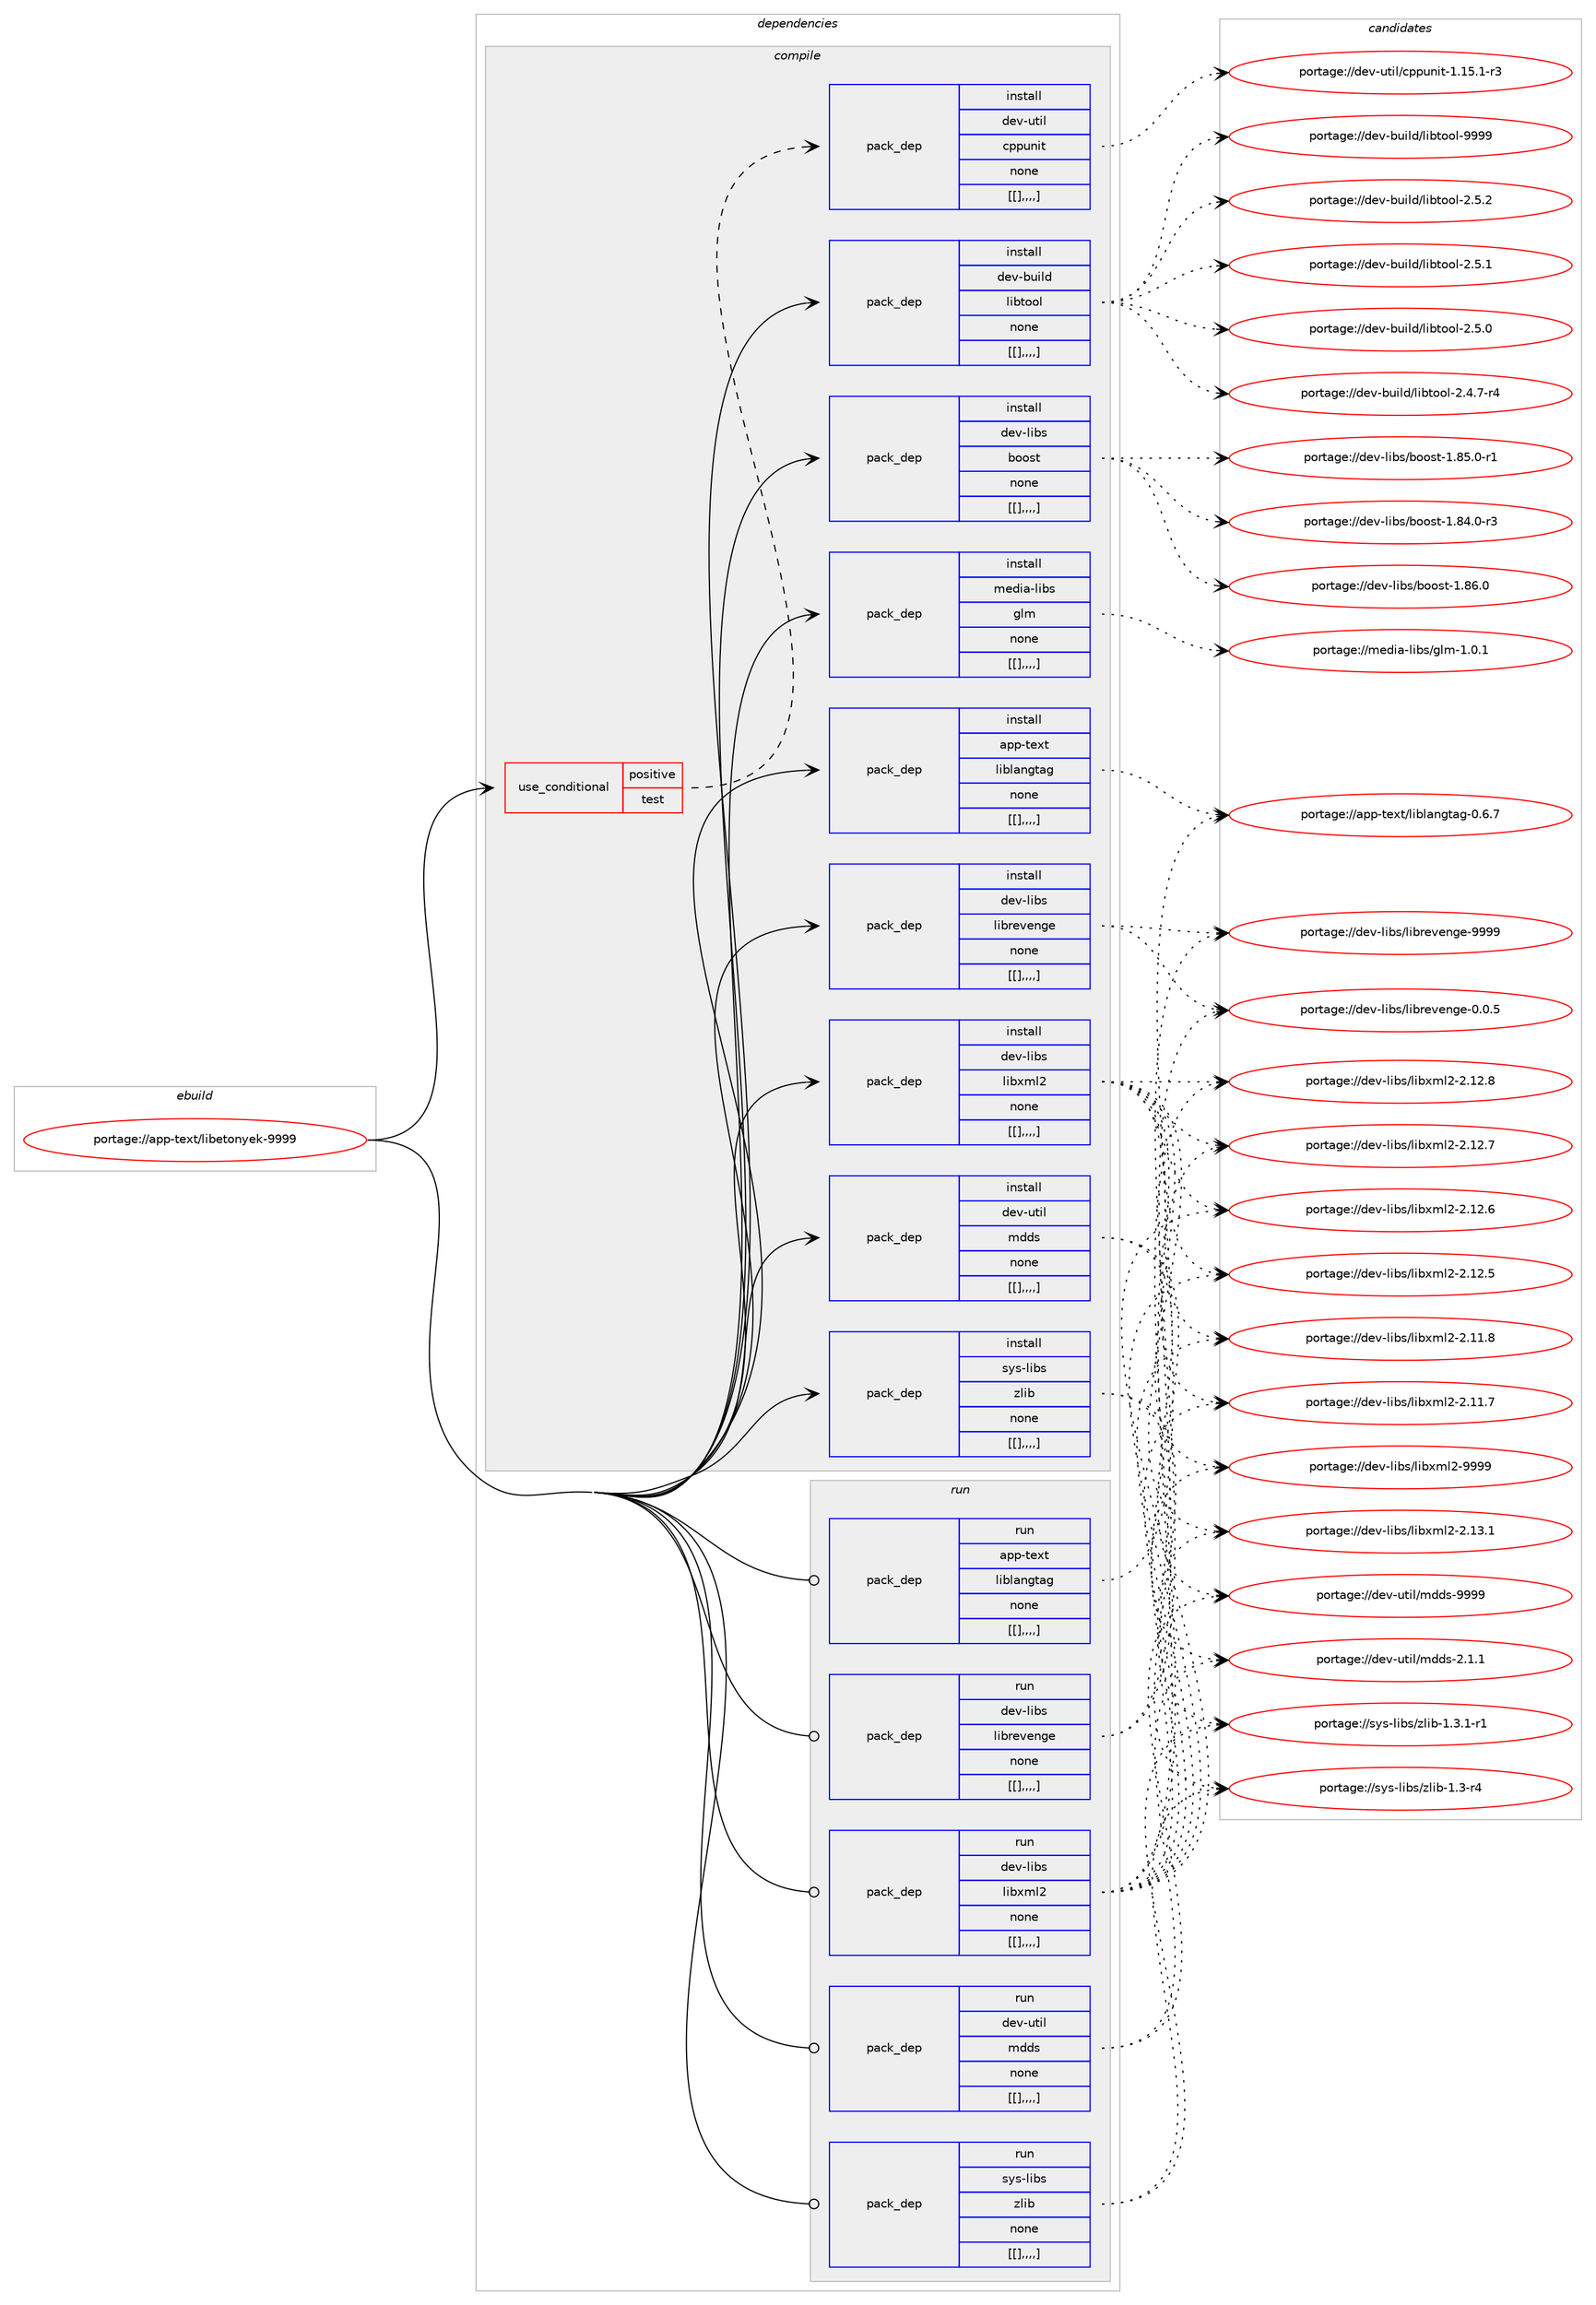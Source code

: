 digraph prolog {

# *************
# Graph options
# *************

newrank=true;
concentrate=true;
compound=true;
graph [rankdir=LR,fontname=Helvetica,fontsize=10,ranksep=1.5];#, ranksep=2.5, nodesep=0.2];
edge  [arrowhead=vee];
node  [fontname=Helvetica,fontsize=10];

# **********
# The ebuild
# **********

subgraph cluster_leftcol {
color=gray;
label=<<i>ebuild</i>>;
id [label="portage://app-text/libetonyek-9999", color=red, width=4, href="../app-text/libetonyek-9999.svg"];
}

# ****************
# The dependencies
# ****************

subgraph cluster_midcol {
color=gray;
label=<<i>dependencies</i>>;
subgraph cluster_compile {
fillcolor="#eeeeee";
style=filled;
label=<<i>compile</i>>;
subgraph cond15509 {
dependency56006 [label=<<TABLE BORDER="0" CELLBORDER="1" CELLSPACING="0" CELLPADDING="4"><TR><TD ROWSPAN="3" CELLPADDING="10">use_conditional</TD></TR><TR><TD>positive</TD></TR><TR><TD>test</TD></TR></TABLE>>, shape=none, color=red];
subgraph pack40005 {
dependency56007 [label=<<TABLE BORDER="0" CELLBORDER="1" CELLSPACING="0" CELLPADDING="4" WIDTH="220"><TR><TD ROWSPAN="6" CELLPADDING="30">pack_dep</TD></TR><TR><TD WIDTH="110">install</TD></TR><TR><TD>dev-util</TD></TR><TR><TD>cppunit</TD></TR><TR><TD>none</TD></TR><TR><TD>[[],,,,]</TD></TR></TABLE>>, shape=none, color=blue];
}
dependency56006:e -> dependency56007:w [weight=20,style="dashed",arrowhead="vee"];
}
id:e -> dependency56006:w [weight=20,style="solid",arrowhead="vee"];
subgraph pack40006 {
dependency56008 [label=<<TABLE BORDER="0" CELLBORDER="1" CELLSPACING="0" CELLPADDING="4" WIDTH="220"><TR><TD ROWSPAN="6" CELLPADDING="30">pack_dep</TD></TR><TR><TD WIDTH="110">install</TD></TR><TR><TD>app-text</TD></TR><TR><TD>liblangtag</TD></TR><TR><TD>none</TD></TR><TR><TD>[[],,,,]</TD></TR></TABLE>>, shape=none, color=blue];
}
id:e -> dependency56008:w [weight=20,style="solid",arrowhead="vee"];
subgraph pack40007 {
dependency56009 [label=<<TABLE BORDER="0" CELLBORDER="1" CELLSPACING="0" CELLPADDING="4" WIDTH="220"><TR><TD ROWSPAN="6" CELLPADDING="30">pack_dep</TD></TR><TR><TD WIDTH="110">install</TD></TR><TR><TD>dev-build</TD></TR><TR><TD>libtool</TD></TR><TR><TD>none</TD></TR><TR><TD>[[],,,,]</TD></TR></TABLE>>, shape=none, color=blue];
}
id:e -> dependency56009:w [weight=20,style="solid",arrowhead="vee"];
subgraph pack40008 {
dependency56010 [label=<<TABLE BORDER="0" CELLBORDER="1" CELLSPACING="0" CELLPADDING="4" WIDTH="220"><TR><TD ROWSPAN="6" CELLPADDING="30">pack_dep</TD></TR><TR><TD WIDTH="110">install</TD></TR><TR><TD>dev-libs</TD></TR><TR><TD>boost</TD></TR><TR><TD>none</TD></TR><TR><TD>[[],,,,]</TD></TR></TABLE>>, shape=none, color=blue];
}
id:e -> dependency56010:w [weight=20,style="solid",arrowhead="vee"];
subgraph pack40009 {
dependency56011 [label=<<TABLE BORDER="0" CELLBORDER="1" CELLSPACING="0" CELLPADDING="4" WIDTH="220"><TR><TD ROWSPAN="6" CELLPADDING="30">pack_dep</TD></TR><TR><TD WIDTH="110">install</TD></TR><TR><TD>dev-libs</TD></TR><TR><TD>librevenge</TD></TR><TR><TD>none</TD></TR><TR><TD>[[],,,,]</TD></TR></TABLE>>, shape=none, color=blue];
}
id:e -> dependency56011:w [weight=20,style="solid",arrowhead="vee"];
subgraph pack40010 {
dependency56012 [label=<<TABLE BORDER="0" CELLBORDER="1" CELLSPACING="0" CELLPADDING="4" WIDTH="220"><TR><TD ROWSPAN="6" CELLPADDING="30">pack_dep</TD></TR><TR><TD WIDTH="110">install</TD></TR><TR><TD>dev-libs</TD></TR><TR><TD>libxml2</TD></TR><TR><TD>none</TD></TR><TR><TD>[[],,,,]</TD></TR></TABLE>>, shape=none, color=blue];
}
id:e -> dependency56012:w [weight=20,style="solid",arrowhead="vee"];
subgraph pack40011 {
dependency56013 [label=<<TABLE BORDER="0" CELLBORDER="1" CELLSPACING="0" CELLPADDING="4" WIDTH="220"><TR><TD ROWSPAN="6" CELLPADDING="30">pack_dep</TD></TR><TR><TD WIDTH="110">install</TD></TR><TR><TD>dev-util</TD></TR><TR><TD>mdds</TD></TR><TR><TD>none</TD></TR><TR><TD>[[],,,,]</TD></TR></TABLE>>, shape=none, color=blue];
}
id:e -> dependency56013:w [weight=20,style="solid",arrowhead="vee"];
subgraph pack40012 {
dependency56014 [label=<<TABLE BORDER="0" CELLBORDER="1" CELLSPACING="0" CELLPADDING="4" WIDTH="220"><TR><TD ROWSPAN="6" CELLPADDING="30">pack_dep</TD></TR><TR><TD WIDTH="110">install</TD></TR><TR><TD>media-libs</TD></TR><TR><TD>glm</TD></TR><TR><TD>none</TD></TR><TR><TD>[[],,,,]</TD></TR></TABLE>>, shape=none, color=blue];
}
id:e -> dependency56014:w [weight=20,style="solid",arrowhead="vee"];
subgraph pack40013 {
dependency56015 [label=<<TABLE BORDER="0" CELLBORDER="1" CELLSPACING="0" CELLPADDING="4" WIDTH="220"><TR><TD ROWSPAN="6" CELLPADDING="30">pack_dep</TD></TR><TR><TD WIDTH="110">install</TD></TR><TR><TD>sys-libs</TD></TR><TR><TD>zlib</TD></TR><TR><TD>none</TD></TR><TR><TD>[[],,,,]</TD></TR></TABLE>>, shape=none, color=blue];
}
id:e -> dependency56015:w [weight=20,style="solid",arrowhead="vee"];
}
subgraph cluster_compileandrun {
fillcolor="#eeeeee";
style=filled;
label=<<i>compile and run</i>>;
}
subgraph cluster_run {
fillcolor="#eeeeee";
style=filled;
label=<<i>run</i>>;
subgraph pack40014 {
dependency56016 [label=<<TABLE BORDER="0" CELLBORDER="1" CELLSPACING="0" CELLPADDING="4" WIDTH="220"><TR><TD ROWSPAN="6" CELLPADDING="30">pack_dep</TD></TR><TR><TD WIDTH="110">run</TD></TR><TR><TD>app-text</TD></TR><TR><TD>liblangtag</TD></TR><TR><TD>none</TD></TR><TR><TD>[[],,,,]</TD></TR></TABLE>>, shape=none, color=blue];
}
id:e -> dependency56016:w [weight=20,style="solid",arrowhead="odot"];
subgraph pack40015 {
dependency56017 [label=<<TABLE BORDER="0" CELLBORDER="1" CELLSPACING="0" CELLPADDING="4" WIDTH="220"><TR><TD ROWSPAN="6" CELLPADDING="30">pack_dep</TD></TR><TR><TD WIDTH="110">run</TD></TR><TR><TD>dev-libs</TD></TR><TR><TD>librevenge</TD></TR><TR><TD>none</TD></TR><TR><TD>[[],,,,]</TD></TR></TABLE>>, shape=none, color=blue];
}
id:e -> dependency56017:w [weight=20,style="solid",arrowhead="odot"];
subgraph pack40016 {
dependency56018 [label=<<TABLE BORDER="0" CELLBORDER="1" CELLSPACING="0" CELLPADDING="4" WIDTH="220"><TR><TD ROWSPAN="6" CELLPADDING="30">pack_dep</TD></TR><TR><TD WIDTH="110">run</TD></TR><TR><TD>dev-libs</TD></TR><TR><TD>libxml2</TD></TR><TR><TD>none</TD></TR><TR><TD>[[],,,,]</TD></TR></TABLE>>, shape=none, color=blue];
}
id:e -> dependency56018:w [weight=20,style="solid",arrowhead="odot"];
subgraph pack40017 {
dependency56019 [label=<<TABLE BORDER="0" CELLBORDER="1" CELLSPACING="0" CELLPADDING="4" WIDTH="220"><TR><TD ROWSPAN="6" CELLPADDING="30">pack_dep</TD></TR><TR><TD WIDTH="110">run</TD></TR><TR><TD>dev-util</TD></TR><TR><TD>mdds</TD></TR><TR><TD>none</TD></TR><TR><TD>[[],,,,]</TD></TR></TABLE>>, shape=none, color=blue];
}
id:e -> dependency56019:w [weight=20,style="solid",arrowhead="odot"];
subgraph pack40018 {
dependency56020 [label=<<TABLE BORDER="0" CELLBORDER="1" CELLSPACING="0" CELLPADDING="4" WIDTH="220"><TR><TD ROWSPAN="6" CELLPADDING="30">pack_dep</TD></TR><TR><TD WIDTH="110">run</TD></TR><TR><TD>sys-libs</TD></TR><TR><TD>zlib</TD></TR><TR><TD>none</TD></TR><TR><TD>[[],,,,]</TD></TR></TABLE>>, shape=none, color=blue];
}
id:e -> dependency56020:w [weight=20,style="solid",arrowhead="odot"];
}
}

# **************
# The candidates
# **************

subgraph cluster_choices {
rank=same;
color=gray;
label=<<i>candidates</i>>;

subgraph choice40005 {
color=black;
nodesep=1;
choice100101118451171161051084799112112117110105116454946495346494511451 [label="portage://dev-util/cppunit-1.15.1-r3", color=red, width=4,href="../dev-util/cppunit-1.15.1-r3.svg"];
dependency56007:e -> choice100101118451171161051084799112112117110105116454946495346494511451:w [style=dotted,weight="100"];
}
subgraph choice40006 {
color=black;
nodesep=1;
choice971121124511610112011647108105981089711010311697103454846544655 [label="portage://app-text/liblangtag-0.6.7", color=red, width=4,href="../app-text/liblangtag-0.6.7.svg"];
dependency56008:e -> choice971121124511610112011647108105981089711010311697103454846544655:w [style=dotted,weight="100"];
}
subgraph choice40007 {
color=black;
nodesep=1;
choice100101118459811710510810047108105981161111111084557575757 [label="portage://dev-build/libtool-9999", color=red, width=4,href="../dev-build/libtool-9999.svg"];
choice10010111845981171051081004710810598116111111108455046534650 [label="portage://dev-build/libtool-2.5.2", color=red, width=4,href="../dev-build/libtool-2.5.2.svg"];
choice10010111845981171051081004710810598116111111108455046534649 [label="portage://dev-build/libtool-2.5.1", color=red, width=4,href="../dev-build/libtool-2.5.1.svg"];
choice10010111845981171051081004710810598116111111108455046534648 [label="portage://dev-build/libtool-2.5.0", color=red, width=4,href="../dev-build/libtool-2.5.0.svg"];
choice100101118459811710510810047108105981161111111084550465246554511452 [label="portage://dev-build/libtool-2.4.7-r4", color=red, width=4,href="../dev-build/libtool-2.4.7-r4.svg"];
dependency56009:e -> choice100101118459811710510810047108105981161111111084557575757:w [style=dotted,weight="100"];
dependency56009:e -> choice10010111845981171051081004710810598116111111108455046534650:w [style=dotted,weight="100"];
dependency56009:e -> choice10010111845981171051081004710810598116111111108455046534649:w [style=dotted,weight="100"];
dependency56009:e -> choice10010111845981171051081004710810598116111111108455046534648:w [style=dotted,weight="100"];
dependency56009:e -> choice100101118459811710510810047108105981161111111084550465246554511452:w [style=dotted,weight="100"];
}
subgraph choice40008 {
color=black;
nodesep=1;
choice1001011184510810598115479811111111511645494656544648 [label="portage://dev-libs/boost-1.86.0", color=red, width=4,href="../dev-libs/boost-1.86.0.svg"];
choice10010111845108105981154798111111115116454946565346484511449 [label="portage://dev-libs/boost-1.85.0-r1", color=red, width=4,href="../dev-libs/boost-1.85.0-r1.svg"];
choice10010111845108105981154798111111115116454946565246484511451 [label="portage://dev-libs/boost-1.84.0-r3", color=red, width=4,href="../dev-libs/boost-1.84.0-r3.svg"];
dependency56010:e -> choice1001011184510810598115479811111111511645494656544648:w [style=dotted,weight="100"];
dependency56010:e -> choice10010111845108105981154798111111115116454946565346484511449:w [style=dotted,weight="100"];
dependency56010:e -> choice10010111845108105981154798111111115116454946565246484511451:w [style=dotted,weight="100"];
}
subgraph choice40009 {
color=black;
nodesep=1;
choice100101118451081059811547108105981141011181011101031014557575757 [label="portage://dev-libs/librevenge-9999", color=red, width=4,href="../dev-libs/librevenge-9999.svg"];
choice10010111845108105981154710810598114101118101110103101454846484653 [label="portage://dev-libs/librevenge-0.0.5", color=red, width=4,href="../dev-libs/librevenge-0.0.5.svg"];
dependency56011:e -> choice100101118451081059811547108105981141011181011101031014557575757:w [style=dotted,weight="100"];
dependency56011:e -> choice10010111845108105981154710810598114101118101110103101454846484653:w [style=dotted,weight="100"];
}
subgraph choice40010 {
color=black;
nodesep=1;
choice10010111845108105981154710810598120109108504557575757 [label="portage://dev-libs/libxml2-9999", color=red, width=4,href="../dev-libs/libxml2-9999.svg"];
choice100101118451081059811547108105981201091085045504649514649 [label="portage://dev-libs/libxml2-2.13.1", color=red, width=4,href="../dev-libs/libxml2-2.13.1.svg"];
choice100101118451081059811547108105981201091085045504649504656 [label="portage://dev-libs/libxml2-2.12.8", color=red, width=4,href="../dev-libs/libxml2-2.12.8.svg"];
choice100101118451081059811547108105981201091085045504649504655 [label="portage://dev-libs/libxml2-2.12.7", color=red, width=4,href="../dev-libs/libxml2-2.12.7.svg"];
choice100101118451081059811547108105981201091085045504649504654 [label="portage://dev-libs/libxml2-2.12.6", color=red, width=4,href="../dev-libs/libxml2-2.12.6.svg"];
choice100101118451081059811547108105981201091085045504649504653 [label="portage://dev-libs/libxml2-2.12.5", color=red, width=4,href="../dev-libs/libxml2-2.12.5.svg"];
choice100101118451081059811547108105981201091085045504649494656 [label="portage://dev-libs/libxml2-2.11.8", color=red, width=4,href="../dev-libs/libxml2-2.11.8.svg"];
choice100101118451081059811547108105981201091085045504649494655 [label="portage://dev-libs/libxml2-2.11.7", color=red, width=4,href="../dev-libs/libxml2-2.11.7.svg"];
dependency56012:e -> choice10010111845108105981154710810598120109108504557575757:w [style=dotted,weight="100"];
dependency56012:e -> choice100101118451081059811547108105981201091085045504649514649:w [style=dotted,weight="100"];
dependency56012:e -> choice100101118451081059811547108105981201091085045504649504656:w [style=dotted,weight="100"];
dependency56012:e -> choice100101118451081059811547108105981201091085045504649504655:w [style=dotted,weight="100"];
dependency56012:e -> choice100101118451081059811547108105981201091085045504649504654:w [style=dotted,weight="100"];
dependency56012:e -> choice100101118451081059811547108105981201091085045504649504653:w [style=dotted,weight="100"];
dependency56012:e -> choice100101118451081059811547108105981201091085045504649494656:w [style=dotted,weight="100"];
dependency56012:e -> choice100101118451081059811547108105981201091085045504649494655:w [style=dotted,weight="100"];
}
subgraph choice40011 {
color=black;
nodesep=1;
choice10010111845117116105108471091001001154557575757 [label="portage://dev-util/mdds-9999", color=red, width=4,href="../dev-util/mdds-9999.svg"];
choice1001011184511711610510847109100100115455046494649 [label="portage://dev-util/mdds-2.1.1", color=red, width=4,href="../dev-util/mdds-2.1.1.svg"];
dependency56013:e -> choice10010111845117116105108471091001001154557575757:w [style=dotted,weight="100"];
dependency56013:e -> choice1001011184511711610510847109100100115455046494649:w [style=dotted,weight="100"];
}
subgraph choice40012 {
color=black;
nodesep=1;
choice10910110010597451081059811547103108109454946484649 [label="portage://media-libs/glm-1.0.1", color=red, width=4,href="../media-libs/glm-1.0.1.svg"];
dependency56014:e -> choice10910110010597451081059811547103108109454946484649:w [style=dotted,weight="100"];
}
subgraph choice40013 {
color=black;
nodesep=1;
choice115121115451081059811547122108105984549465146494511449 [label="portage://sys-libs/zlib-1.3.1-r1", color=red, width=4,href="../sys-libs/zlib-1.3.1-r1.svg"];
choice11512111545108105981154712210810598454946514511452 [label="portage://sys-libs/zlib-1.3-r4", color=red, width=4,href="../sys-libs/zlib-1.3-r4.svg"];
dependency56015:e -> choice115121115451081059811547122108105984549465146494511449:w [style=dotted,weight="100"];
dependency56015:e -> choice11512111545108105981154712210810598454946514511452:w [style=dotted,weight="100"];
}
subgraph choice40014 {
color=black;
nodesep=1;
choice971121124511610112011647108105981089711010311697103454846544655 [label="portage://app-text/liblangtag-0.6.7", color=red, width=4,href="../app-text/liblangtag-0.6.7.svg"];
dependency56016:e -> choice971121124511610112011647108105981089711010311697103454846544655:w [style=dotted,weight="100"];
}
subgraph choice40015 {
color=black;
nodesep=1;
choice100101118451081059811547108105981141011181011101031014557575757 [label="portage://dev-libs/librevenge-9999", color=red, width=4,href="../dev-libs/librevenge-9999.svg"];
choice10010111845108105981154710810598114101118101110103101454846484653 [label="portage://dev-libs/librevenge-0.0.5", color=red, width=4,href="../dev-libs/librevenge-0.0.5.svg"];
dependency56017:e -> choice100101118451081059811547108105981141011181011101031014557575757:w [style=dotted,weight="100"];
dependency56017:e -> choice10010111845108105981154710810598114101118101110103101454846484653:w [style=dotted,weight="100"];
}
subgraph choice40016 {
color=black;
nodesep=1;
choice10010111845108105981154710810598120109108504557575757 [label="portage://dev-libs/libxml2-9999", color=red, width=4,href="../dev-libs/libxml2-9999.svg"];
choice100101118451081059811547108105981201091085045504649514649 [label="portage://dev-libs/libxml2-2.13.1", color=red, width=4,href="../dev-libs/libxml2-2.13.1.svg"];
choice100101118451081059811547108105981201091085045504649504656 [label="portage://dev-libs/libxml2-2.12.8", color=red, width=4,href="../dev-libs/libxml2-2.12.8.svg"];
choice100101118451081059811547108105981201091085045504649504655 [label="portage://dev-libs/libxml2-2.12.7", color=red, width=4,href="../dev-libs/libxml2-2.12.7.svg"];
choice100101118451081059811547108105981201091085045504649504654 [label="portage://dev-libs/libxml2-2.12.6", color=red, width=4,href="../dev-libs/libxml2-2.12.6.svg"];
choice100101118451081059811547108105981201091085045504649504653 [label="portage://dev-libs/libxml2-2.12.5", color=red, width=4,href="../dev-libs/libxml2-2.12.5.svg"];
choice100101118451081059811547108105981201091085045504649494656 [label="portage://dev-libs/libxml2-2.11.8", color=red, width=4,href="../dev-libs/libxml2-2.11.8.svg"];
choice100101118451081059811547108105981201091085045504649494655 [label="portage://dev-libs/libxml2-2.11.7", color=red, width=4,href="../dev-libs/libxml2-2.11.7.svg"];
dependency56018:e -> choice10010111845108105981154710810598120109108504557575757:w [style=dotted,weight="100"];
dependency56018:e -> choice100101118451081059811547108105981201091085045504649514649:w [style=dotted,weight="100"];
dependency56018:e -> choice100101118451081059811547108105981201091085045504649504656:w [style=dotted,weight="100"];
dependency56018:e -> choice100101118451081059811547108105981201091085045504649504655:w [style=dotted,weight="100"];
dependency56018:e -> choice100101118451081059811547108105981201091085045504649504654:w [style=dotted,weight="100"];
dependency56018:e -> choice100101118451081059811547108105981201091085045504649504653:w [style=dotted,weight="100"];
dependency56018:e -> choice100101118451081059811547108105981201091085045504649494656:w [style=dotted,weight="100"];
dependency56018:e -> choice100101118451081059811547108105981201091085045504649494655:w [style=dotted,weight="100"];
}
subgraph choice40017 {
color=black;
nodesep=1;
choice10010111845117116105108471091001001154557575757 [label="portage://dev-util/mdds-9999", color=red, width=4,href="../dev-util/mdds-9999.svg"];
choice1001011184511711610510847109100100115455046494649 [label="portage://dev-util/mdds-2.1.1", color=red, width=4,href="../dev-util/mdds-2.1.1.svg"];
dependency56019:e -> choice10010111845117116105108471091001001154557575757:w [style=dotted,weight="100"];
dependency56019:e -> choice1001011184511711610510847109100100115455046494649:w [style=dotted,weight="100"];
}
subgraph choice40018 {
color=black;
nodesep=1;
choice115121115451081059811547122108105984549465146494511449 [label="portage://sys-libs/zlib-1.3.1-r1", color=red, width=4,href="../sys-libs/zlib-1.3.1-r1.svg"];
choice11512111545108105981154712210810598454946514511452 [label="portage://sys-libs/zlib-1.3-r4", color=red, width=4,href="../sys-libs/zlib-1.3-r4.svg"];
dependency56020:e -> choice115121115451081059811547122108105984549465146494511449:w [style=dotted,weight="100"];
dependency56020:e -> choice11512111545108105981154712210810598454946514511452:w [style=dotted,weight="100"];
}
}

}
